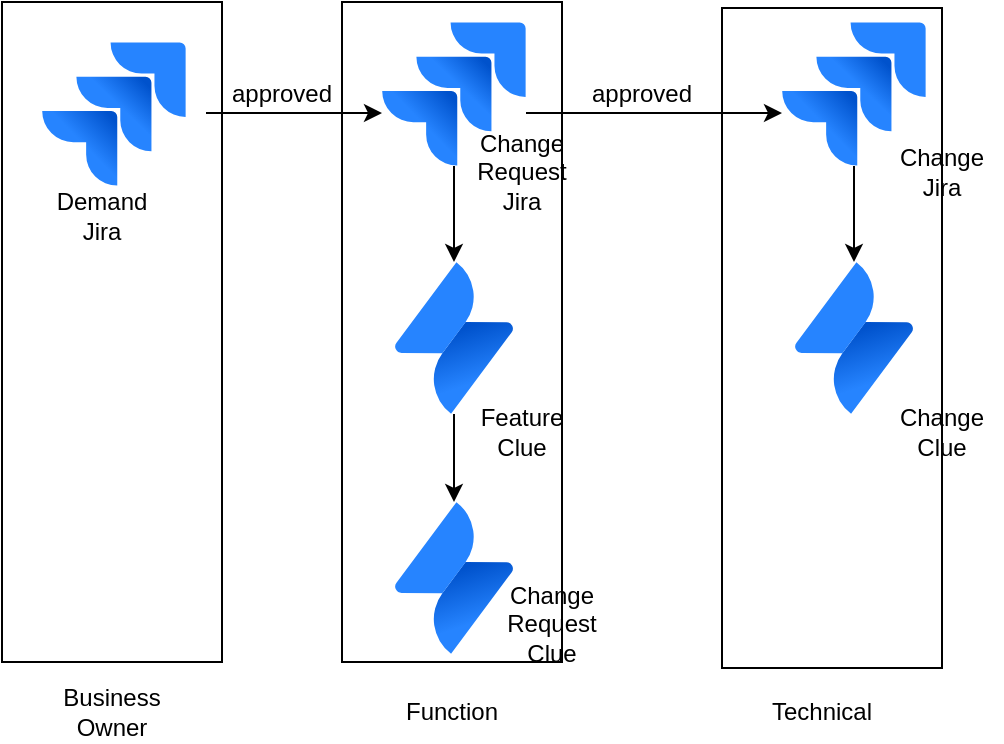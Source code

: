 <mxfile version="27.1.6">
  <diagram name="Page-1" id="114BYnxqpb87bw8aVQpx">
    <mxGraphModel dx="1136" dy="651" grid="1" gridSize="10" guides="1" tooltips="1" connect="1" arrows="1" fold="1" page="1" pageScale="1" pageWidth="850" pageHeight="1100" math="0" shadow="0">
      <root>
        <mxCell id="0" />
        <mxCell id="1" parent="0" />
        <mxCell id="FBIul5Kprfrc5aPu90LY-18" value="" style="rounded=0;whiteSpace=wrap;html=1;" vertex="1" parent="1">
          <mxGeometry x="480" y="153" width="110" height="330" as="geometry" />
        </mxCell>
        <mxCell id="FBIul5Kprfrc5aPu90LY-17" value="" style="rounded=0;whiteSpace=wrap;html=1;" vertex="1" parent="1">
          <mxGeometry x="290" y="150" width="110" height="330" as="geometry" />
        </mxCell>
        <mxCell id="FBIul5Kprfrc5aPu90LY-16" value="" style="rounded=0;whiteSpace=wrap;html=1;" vertex="1" parent="1">
          <mxGeometry x="120" y="150" width="110" height="330" as="geometry" />
        </mxCell>
        <mxCell id="FBIul5Kprfrc5aPu90LY-11" style="edgeStyle=orthogonalEdgeStyle;rounded=0;orthogonalLoop=1;jettySize=auto;html=1;exitX=0.5;exitY=1;exitDx=0;exitDy=0;entryX=0.5;entryY=0;entryDx=0;entryDy=0;" edge="1" parent="1" source="FBIul5Kprfrc5aPu90LY-1" target="FBIul5Kprfrc5aPu90LY-6">
          <mxGeometry relative="1" as="geometry" />
        </mxCell>
        <mxCell id="FBIul5Kprfrc5aPu90LY-1" value="" style="image;html=1;image=img/lib/atlassian/Jira_Service_Desk_Logo.svg;" vertex="1" parent="1">
          <mxGeometry x="316.5" y="280" width="59" height="76" as="geometry" />
        </mxCell>
        <mxCell id="FBIul5Kprfrc5aPu90LY-9" style="edgeStyle=orthogonalEdgeStyle;rounded=0;orthogonalLoop=1;jettySize=auto;html=1;" edge="1" parent="1">
          <mxGeometry relative="1" as="geometry">
            <mxPoint x="310" y="205.5" as="targetPoint" />
            <mxPoint x="222" y="205.5" as="sourcePoint" />
          </mxGeometry>
        </mxCell>
        <mxCell id="FBIul5Kprfrc5aPu90LY-2" value="" style="image;html=1;image=img/lib/atlassian/Jira_Logo.svg;" vertex="1" parent="1">
          <mxGeometry x="140" y="170" width="72" height="72" as="geometry" />
        </mxCell>
        <mxCell id="FBIul5Kprfrc5aPu90LY-12" style="edgeStyle=orthogonalEdgeStyle;rounded=0;orthogonalLoop=1;jettySize=auto;html=1;exitX=1;exitY=0.5;exitDx=0;exitDy=0;entryX=0;entryY=0.5;entryDx=0;entryDy=0;" edge="1" parent="1">
          <mxGeometry relative="1" as="geometry">
            <mxPoint x="382" y="205.5" as="sourcePoint" />
            <mxPoint x="510" y="205.5" as="targetPoint" />
          </mxGeometry>
        </mxCell>
        <mxCell id="FBIul5Kprfrc5aPu90LY-22" style="edgeStyle=orthogonalEdgeStyle;rounded=0;orthogonalLoop=1;jettySize=auto;html=1;entryX=0.5;entryY=0;entryDx=0;entryDy=0;" edge="1" parent="1" source="FBIul5Kprfrc5aPu90LY-3" target="FBIul5Kprfrc5aPu90LY-1">
          <mxGeometry relative="1" as="geometry" />
        </mxCell>
        <mxCell id="FBIul5Kprfrc5aPu90LY-3" value="" style="image;html=1;image=img/lib/atlassian/Jira_Logo.svg;" vertex="1" parent="1">
          <mxGeometry x="310" y="160" width="72" height="72" as="geometry" />
        </mxCell>
        <mxCell id="FBIul5Kprfrc5aPu90LY-4" value="" style="image;html=1;image=img/lib/atlassian/Jira_Service_Desk_Logo.svg;" vertex="1" parent="1">
          <mxGeometry x="516.5" y="280" width="59" height="76" as="geometry" />
        </mxCell>
        <mxCell id="FBIul5Kprfrc5aPu90LY-13" style="edgeStyle=orthogonalEdgeStyle;rounded=0;orthogonalLoop=1;jettySize=auto;html=1;exitX=0.5;exitY=1;exitDx=0;exitDy=0;entryX=0.5;entryY=0;entryDx=0;entryDy=0;" edge="1" parent="1" source="FBIul5Kprfrc5aPu90LY-5" target="FBIul5Kprfrc5aPu90LY-4">
          <mxGeometry relative="1" as="geometry" />
        </mxCell>
        <mxCell id="FBIul5Kprfrc5aPu90LY-5" value="" style="image;html=1;image=img/lib/atlassian/Jira_Logo.svg;" vertex="1" parent="1">
          <mxGeometry x="510" y="160" width="72" height="72" as="geometry" />
        </mxCell>
        <mxCell id="FBIul5Kprfrc5aPu90LY-6" value="" style="image;html=1;image=img/lib/atlassian/Jira_Service_Desk_Logo.svg;" vertex="1" parent="1">
          <mxGeometry x="316.5" y="400" width="59" height="76" as="geometry" />
        </mxCell>
        <mxCell id="FBIul5Kprfrc5aPu90LY-14" value="approved" style="text;strokeColor=none;align=center;fillColor=none;html=1;verticalAlign=middle;whiteSpace=wrap;rounded=0;" vertex="1" parent="1">
          <mxGeometry x="230" y="181" width="60" height="30" as="geometry" />
        </mxCell>
        <mxCell id="FBIul5Kprfrc5aPu90LY-15" value="approved" style="text;strokeColor=none;align=center;fillColor=none;html=1;verticalAlign=middle;whiteSpace=wrap;rounded=0;" vertex="1" parent="1">
          <mxGeometry x="410" y="181" width="60" height="30" as="geometry" />
        </mxCell>
        <mxCell id="FBIul5Kprfrc5aPu90LY-19" value="Change Request Jira" style="text;strokeColor=none;align=center;fillColor=none;html=1;verticalAlign=middle;whiteSpace=wrap;rounded=0;" vertex="1" parent="1">
          <mxGeometry x="350" y="220" width="60" height="30" as="geometry" />
        </mxCell>
        <mxCell id="FBIul5Kprfrc5aPu90LY-23" value="Demand Jira" style="text;strokeColor=none;align=center;fillColor=none;html=1;verticalAlign=middle;whiteSpace=wrap;rounded=0;" vertex="1" parent="1">
          <mxGeometry x="140" y="242" width="60" height="30" as="geometry" />
        </mxCell>
        <mxCell id="FBIul5Kprfrc5aPu90LY-24" value="Feature Clue" style="text;strokeColor=none;align=center;fillColor=none;html=1;verticalAlign=middle;whiteSpace=wrap;rounded=0;" vertex="1" parent="1">
          <mxGeometry x="350" y="350" width="60" height="30" as="geometry" />
        </mxCell>
        <mxCell id="FBIul5Kprfrc5aPu90LY-25" value="Change Request Clue" style="text;strokeColor=none;align=center;fillColor=none;html=1;verticalAlign=middle;whiteSpace=wrap;rounded=0;" vertex="1" parent="1">
          <mxGeometry x="365" y="446" width="60" height="30" as="geometry" />
        </mxCell>
        <mxCell id="FBIul5Kprfrc5aPu90LY-26" value="Change Jira" style="text;strokeColor=none;align=center;fillColor=none;html=1;verticalAlign=middle;whiteSpace=wrap;rounded=0;" vertex="1" parent="1">
          <mxGeometry x="560" y="220" width="60" height="30" as="geometry" />
        </mxCell>
        <mxCell id="FBIul5Kprfrc5aPu90LY-27" value="Change Clue" style="text;strokeColor=none;align=center;fillColor=none;html=1;verticalAlign=middle;whiteSpace=wrap;rounded=0;" vertex="1" parent="1">
          <mxGeometry x="560" y="350" width="60" height="30" as="geometry" />
        </mxCell>
        <mxCell id="FBIul5Kprfrc5aPu90LY-28" value="Business Owner" style="text;strokeColor=none;align=center;fillColor=none;html=1;verticalAlign=middle;whiteSpace=wrap;rounded=0;" vertex="1" parent="1">
          <mxGeometry x="145" y="490" width="60" height="30" as="geometry" />
        </mxCell>
        <mxCell id="FBIul5Kprfrc5aPu90LY-29" value="Function" style="text;strokeColor=none;align=center;fillColor=none;html=1;verticalAlign=middle;whiteSpace=wrap;rounded=0;" vertex="1" parent="1">
          <mxGeometry x="315" y="490" width="60" height="30" as="geometry" />
        </mxCell>
        <mxCell id="FBIul5Kprfrc5aPu90LY-30" value="Technical" style="text;strokeColor=none;align=center;fillColor=none;html=1;verticalAlign=middle;whiteSpace=wrap;rounded=0;" vertex="1" parent="1">
          <mxGeometry x="500" y="490" width="60" height="30" as="geometry" />
        </mxCell>
      </root>
    </mxGraphModel>
  </diagram>
</mxfile>
